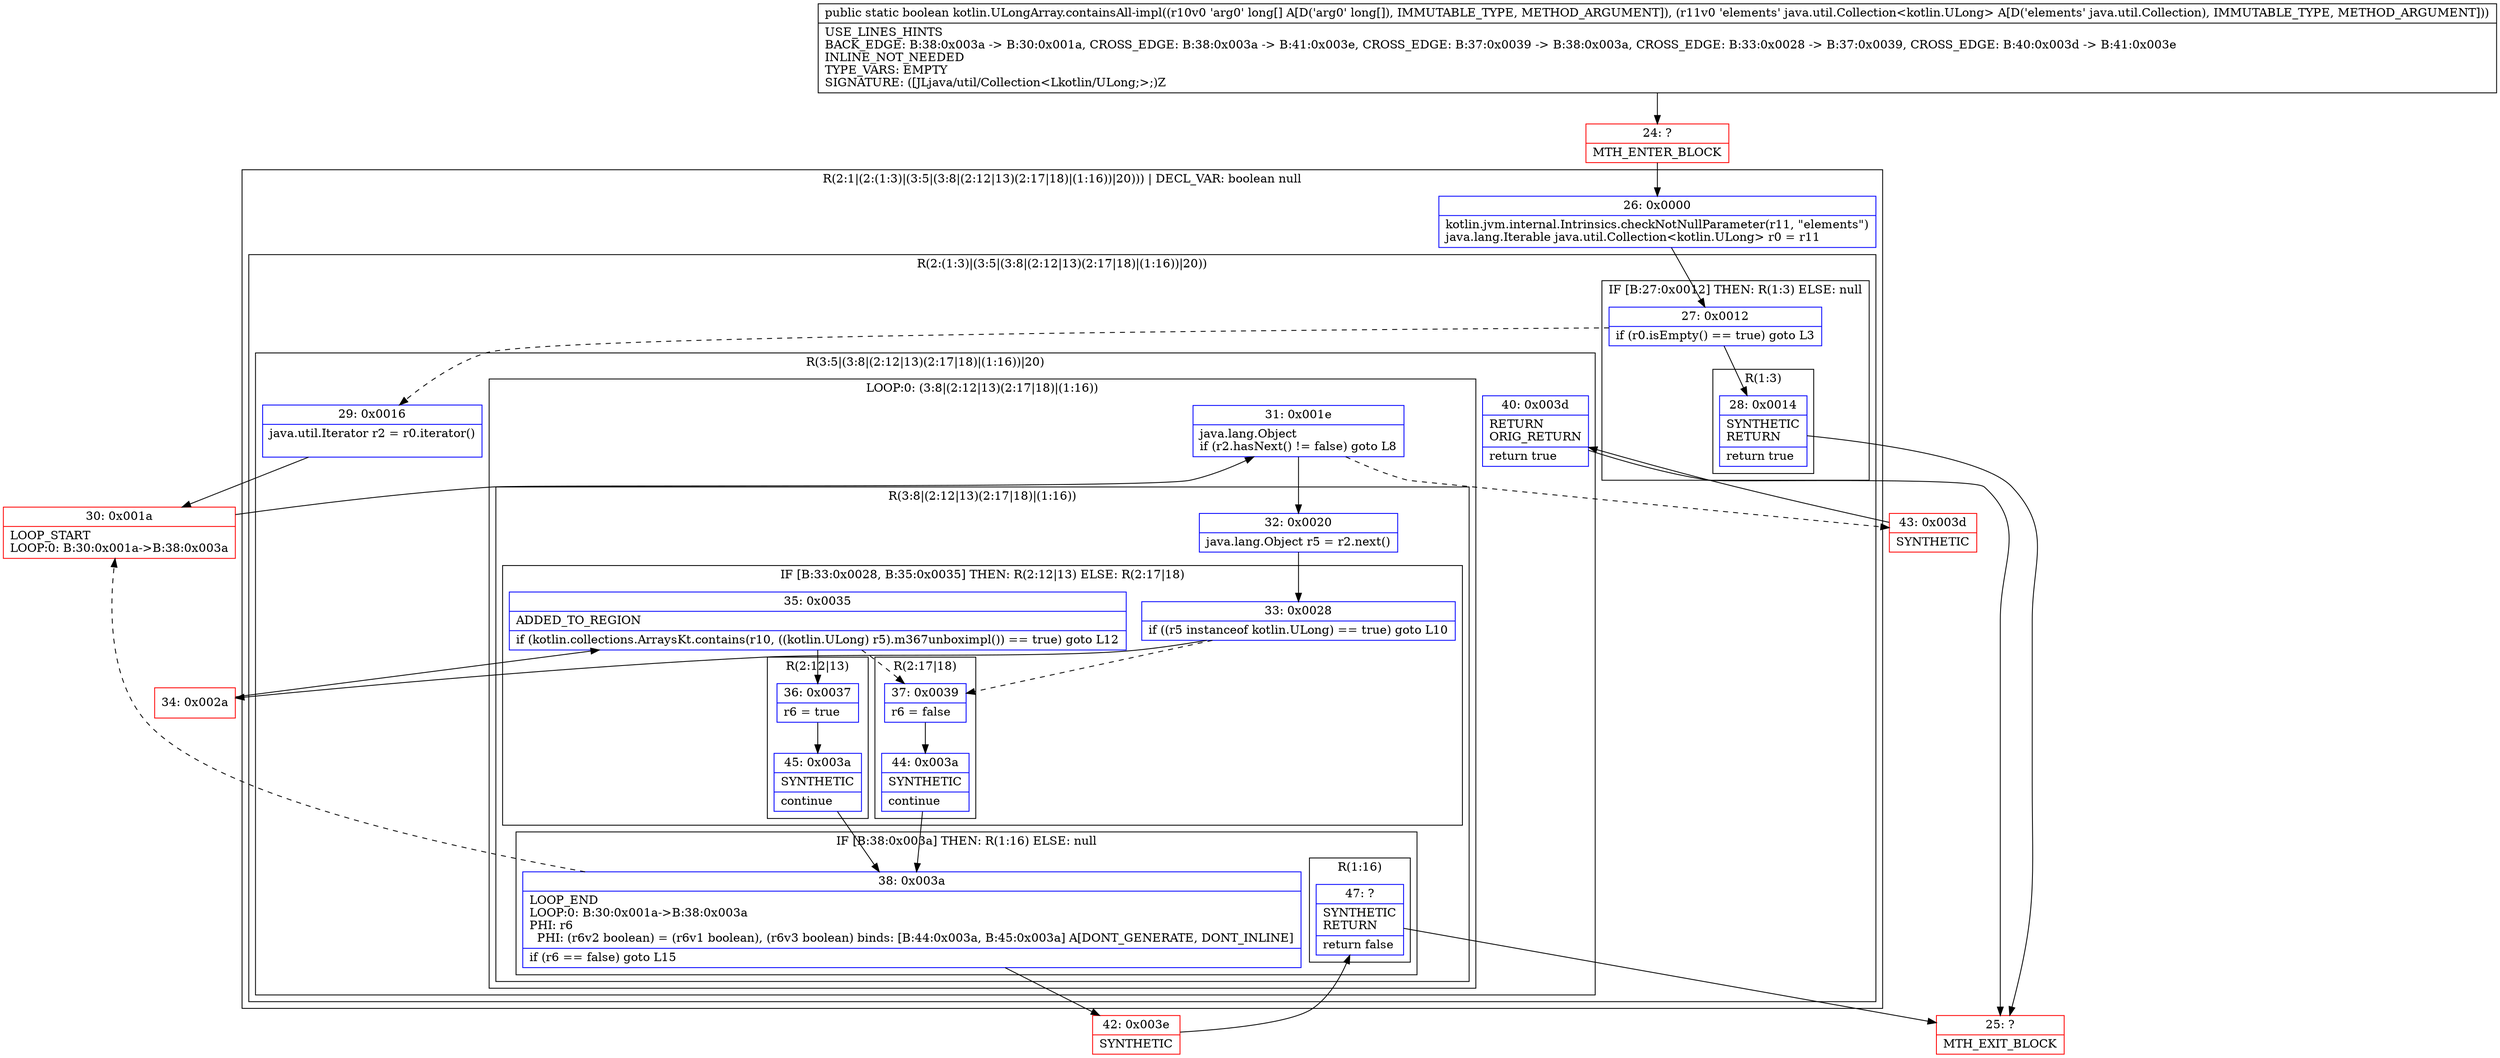 digraph "CFG forkotlin.ULongArray.containsAll\-impl([JLjava\/util\/Collection;)Z" {
subgraph cluster_Region_421520956 {
label = "R(2:1|(2:(1:3)|(3:5|(3:8|(2:12|13)(2:17|18)|(1:16))|20))) | DECL_VAR: boolean null\l";
node [shape=record,color=blue];
Node_26 [shape=record,label="{26\:\ 0x0000|kotlin.jvm.internal.Intrinsics.checkNotNullParameter(r11, \"elements\")\ljava.lang.Iterable java.util.Collection\<kotlin.ULong\> r0 = r11\l}"];
subgraph cluster_Region_1508542173 {
label = "R(2:(1:3)|(3:5|(3:8|(2:12|13)(2:17|18)|(1:16))|20))";
node [shape=record,color=blue];
subgraph cluster_IfRegion_398948604 {
label = "IF [B:27:0x0012] THEN: R(1:3) ELSE: null";
node [shape=record,color=blue];
Node_27 [shape=record,label="{27\:\ 0x0012|if (r0.isEmpty() == true) goto L3\l}"];
subgraph cluster_Region_1961376684 {
label = "R(1:3)";
node [shape=record,color=blue];
Node_28 [shape=record,label="{28\:\ 0x0014|SYNTHETIC\lRETURN\l|return true\l}"];
}
}
subgraph cluster_Region_932850950 {
label = "R(3:5|(3:8|(2:12|13)(2:17|18)|(1:16))|20)";
node [shape=record,color=blue];
Node_29 [shape=record,label="{29\:\ 0x0016|java.util.Iterator r2 = r0.iterator()\l\l}"];
subgraph cluster_LoopRegion_1418103898 {
label = "LOOP:0: (3:8|(2:12|13)(2:17|18)|(1:16))";
node [shape=record,color=blue];
Node_31 [shape=record,label="{31\:\ 0x001e|java.lang.Object \lif (r2.hasNext() != false) goto L8\l}"];
subgraph cluster_Region_1263343131 {
label = "R(3:8|(2:12|13)(2:17|18)|(1:16))";
node [shape=record,color=blue];
Node_32 [shape=record,label="{32\:\ 0x0020|java.lang.Object r5 = r2.next()\l}"];
subgraph cluster_IfRegion_1176284609 {
label = "IF [B:33:0x0028, B:35:0x0035] THEN: R(2:12|13) ELSE: R(2:17|18)";
node [shape=record,color=blue];
Node_33 [shape=record,label="{33\:\ 0x0028|if ((r5 instanceof kotlin.ULong) == true) goto L10\l}"];
Node_35 [shape=record,label="{35\:\ 0x0035|ADDED_TO_REGION\l|if (kotlin.collections.ArraysKt.contains(r10, ((kotlin.ULong) r5).m367unboximpl()) == true) goto L12\l}"];
subgraph cluster_Region_394778024 {
label = "R(2:12|13)";
node [shape=record,color=blue];
Node_36 [shape=record,label="{36\:\ 0x0037|r6 = true\l}"];
Node_45 [shape=record,label="{45\:\ 0x003a|SYNTHETIC\l|continue\l}"];
}
subgraph cluster_Region_1909453739 {
label = "R(2:17|18)";
node [shape=record,color=blue];
Node_37 [shape=record,label="{37\:\ 0x0039|r6 = false\l}"];
Node_44 [shape=record,label="{44\:\ 0x003a|SYNTHETIC\l|continue\l}"];
}
}
subgraph cluster_IfRegion_1931271157 {
label = "IF [B:38:0x003a] THEN: R(1:16) ELSE: null";
node [shape=record,color=blue];
Node_38 [shape=record,label="{38\:\ 0x003a|LOOP_END\lLOOP:0: B:30:0x001a\-\>B:38:0x003a\lPHI: r6 \l  PHI: (r6v2 boolean) = (r6v1 boolean), (r6v3 boolean) binds: [B:44:0x003a, B:45:0x003a] A[DONT_GENERATE, DONT_INLINE]\l|if (r6 == false) goto L15\l}"];
subgraph cluster_Region_320372112 {
label = "R(1:16)";
node [shape=record,color=blue];
Node_47 [shape=record,label="{47\:\ ?|SYNTHETIC\lRETURN\l|return false\l}"];
}
}
}
}
Node_40 [shape=record,label="{40\:\ 0x003d|RETURN\lORIG_RETURN\l|return true\l}"];
}
}
}
Node_24 [shape=record,color=red,label="{24\:\ ?|MTH_ENTER_BLOCK\l}"];
Node_25 [shape=record,color=red,label="{25\:\ ?|MTH_EXIT_BLOCK\l}"];
Node_30 [shape=record,color=red,label="{30\:\ 0x001a|LOOP_START\lLOOP:0: B:30:0x001a\-\>B:38:0x003a\l}"];
Node_34 [shape=record,color=red,label="{34\:\ 0x002a}"];
Node_42 [shape=record,color=red,label="{42\:\ 0x003e|SYNTHETIC\l}"];
Node_43 [shape=record,color=red,label="{43\:\ 0x003d|SYNTHETIC\l}"];
MethodNode[shape=record,label="{public static boolean kotlin.ULongArray.containsAll\-impl((r10v0 'arg0' long[] A[D('arg0' long[]), IMMUTABLE_TYPE, METHOD_ARGUMENT]), (r11v0 'elements' java.util.Collection\<kotlin.ULong\> A[D('elements' java.util.Collection), IMMUTABLE_TYPE, METHOD_ARGUMENT]))  | USE_LINES_HINTS\lBACK_EDGE: B:38:0x003a \-\> B:30:0x001a, CROSS_EDGE: B:38:0x003a \-\> B:41:0x003e, CROSS_EDGE: B:37:0x0039 \-\> B:38:0x003a, CROSS_EDGE: B:33:0x0028 \-\> B:37:0x0039, CROSS_EDGE: B:40:0x003d \-\> B:41:0x003e\lINLINE_NOT_NEEDED\lTYPE_VARS: EMPTY\lSIGNATURE: ([JLjava\/util\/Collection\<Lkotlin\/ULong;\>;)Z\l}"];
MethodNode -> Node_24;Node_26 -> Node_27;
Node_27 -> Node_28;
Node_27 -> Node_29[style=dashed];
Node_28 -> Node_25;
Node_29 -> Node_30;
Node_31 -> Node_32;
Node_31 -> Node_43[style=dashed];
Node_32 -> Node_33;
Node_33 -> Node_34;
Node_33 -> Node_37[style=dashed];
Node_35 -> Node_36;
Node_35 -> Node_37[style=dashed];
Node_36 -> Node_45;
Node_45 -> Node_38;
Node_37 -> Node_44;
Node_44 -> Node_38;
Node_38 -> Node_30[style=dashed];
Node_38 -> Node_42;
Node_47 -> Node_25;
Node_40 -> Node_25;
Node_24 -> Node_26;
Node_30 -> Node_31;
Node_34 -> Node_35;
Node_42 -> Node_47;
Node_43 -> Node_40;
}

